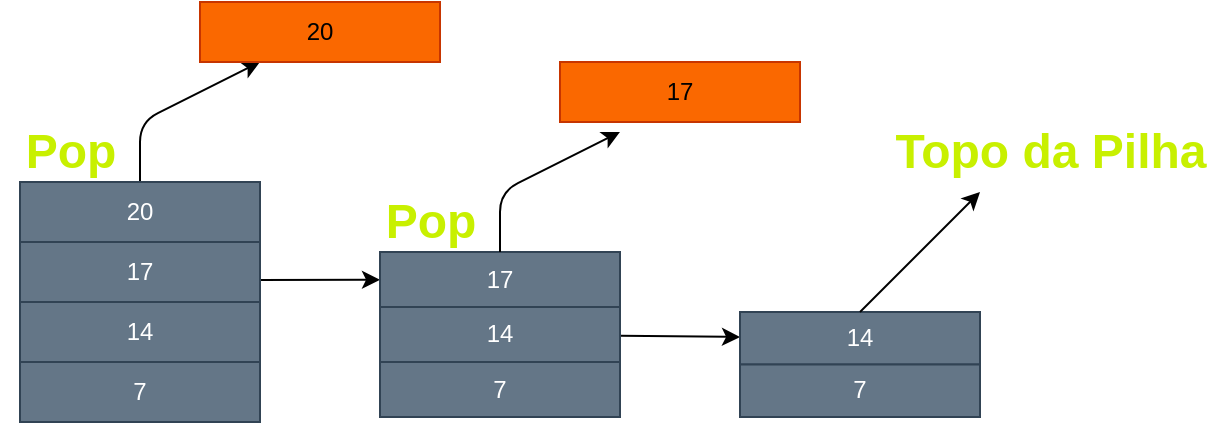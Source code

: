 <mxfile>
    <diagram id="Dgjctag4YkHW1n3sIz1D" name="Page-1">
        <mxGraphModel dx="1917" dy="578" grid="1" gridSize="10" guides="1" tooltips="1" connect="1" arrows="1" fold="1" page="1" pageScale="1" pageWidth="827" pageHeight="1169" math="0" shadow="0">
            <root>
                <mxCell id="0"/>
                <mxCell id="1" parent="0"/>
                <mxCell id="7" value="" style="edgeStyle=none;html=1;" parent="1" source="2" target="6" edge="1">
                    <mxGeometry relative="1" as="geometry">
                        <Array as="points">
                            <mxPoint x="210" y="230"/>
                        </Array>
                    </mxGeometry>
                </mxCell>
                <mxCell id="2" value="20" style="rounded=0;whiteSpace=wrap;html=1;fillColor=#647687;fontColor=#ffffff;strokeColor=#314354;" parent="1" vertex="1">
                    <mxGeometry x="150" y="260" width="120" height="30" as="geometry"/>
                </mxCell>
                <mxCell id="10" value="" style="edgeStyle=none;html=1;fontColor=#C8F000;" parent="1" target="9" edge="1">
                    <mxGeometry relative="1" as="geometry">
                        <mxPoint x="270" y="309" as="sourcePoint"/>
                    </mxGeometry>
                </mxCell>
                <mxCell id="3" value="17" style="rounded=0;whiteSpace=wrap;html=1;fillColor=#647687;fontColor=#ffffff;strokeColor=#314354;" parent="1" vertex="1">
                    <mxGeometry x="150" y="290" width="120" height="30" as="geometry"/>
                </mxCell>
                <mxCell id="4" value="14" style="rounded=0;whiteSpace=wrap;html=1;fillColor=#647687;fontColor=#ffffff;strokeColor=#314354;" parent="1" vertex="1">
                    <mxGeometry x="150" y="320" width="120" height="30" as="geometry"/>
                </mxCell>
                <mxCell id="5" value="7" style="rounded=0;whiteSpace=wrap;html=1;fillColor=#647687;fontColor=#ffffff;strokeColor=#314354;" parent="1" vertex="1">
                    <mxGeometry x="150" y="350" width="120" height="30" as="geometry"/>
                </mxCell>
                <mxCell id="6" value="20" style="whiteSpace=wrap;html=1;rounded=0;fillColor=#fa6800;fontColor=#000000;strokeColor=#C73500;" parent="1" vertex="1">
                    <mxGeometry x="240" y="170" width="120" height="30" as="geometry"/>
                </mxCell>
                <mxCell id="8" value="Pop" style="text;html=1;fontSize=24;fontStyle=1;verticalAlign=middle;align=center;fontColor=#C8F000;" parent="1" vertex="1">
                    <mxGeometry x="140" y="230" width="70" height="30" as="geometry"/>
                </mxCell>
                <mxCell id="9" value="&lt;span&gt;17&lt;/span&gt;" style="whiteSpace=wrap;html=1;fillColor=#647687;strokeColor=#314354;fontColor=#ffffff;rounded=0;" parent="1" vertex="1">
                    <mxGeometry x="330" y="295" width="120" height="27.5" as="geometry"/>
                </mxCell>
                <mxCell id="19" value="" style="edgeStyle=none;html=1;fontColor=#C8F000;" parent="1" source="11" target="18" edge="1">
                    <mxGeometry relative="1" as="geometry"/>
                </mxCell>
                <mxCell id="11" value="14" style="whiteSpace=wrap;html=1;fillColor=#647687;strokeColor=#314354;fontColor=#ffffff;rounded=0;" parent="1" vertex="1">
                    <mxGeometry x="330" y="322.5" width="120" height="27.5" as="geometry"/>
                </mxCell>
                <mxCell id="12" value="7" style="whiteSpace=wrap;html=1;fillColor=#647687;strokeColor=#314354;fontColor=#ffffff;rounded=0;" parent="1" vertex="1">
                    <mxGeometry x="330" y="350" width="120" height="27.5" as="geometry"/>
                </mxCell>
                <mxCell id="15" value="" style="edgeStyle=none;html=1;" parent="1" edge="1">
                    <mxGeometry relative="1" as="geometry">
                        <mxPoint x="390.0" y="295" as="sourcePoint"/>
                        <mxPoint x="450" y="235" as="targetPoint"/>
                        <Array as="points">
                            <mxPoint x="390" y="265"/>
                        </Array>
                    </mxGeometry>
                </mxCell>
                <mxCell id="16" value="Pop" style="text;html=1;fontSize=24;fontStyle=1;verticalAlign=middle;align=center;fontColor=#C8F000;" parent="1" vertex="1">
                    <mxGeometry x="320" y="265" width="70" height="30" as="geometry"/>
                </mxCell>
                <mxCell id="17" value="17" style="whiteSpace=wrap;html=1;rounded=0;fillColor=#fa6800;fontColor=#000000;strokeColor=#C73500;" parent="1" vertex="1">
                    <mxGeometry x="420" y="200" width="120" height="30" as="geometry"/>
                </mxCell>
                <mxCell id="18" value="&lt;span&gt;14&lt;/span&gt;" style="whiteSpace=wrap;html=1;fillColor=#647687;strokeColor=#314354;fontColor=#ffffff;rounded=0;" parent="1" vertex="1">
                    <mxGeometry x="510" y="325" width="120" height="26.25" as="geometry"/>
                </mxCell>
                <mxCell id="20" value="7" style="whiteSpace=wrap;html=1;fillColor=#647687;strokeColor=#314354;fontColor=#ffffff;rounded=0;" parent="1" vertex="1">
                    <mxGeometry x="510" y="351.25" width="120" height="26.25" as="geometry"/>
                </mxCell>
                <mxCell id="22" value="" style="edgeStyle=none;html=1;" parent="1" edge="1">
                    <mxGeometry relative="1" as="geometry">
                        <mxPoint x="570.0" y="325" as="sourcePoint"/>
                        <mxPoint x="630" y="265" as="targetPoint"/>
                        <Array as="points"/>
                    </mxGeometry>
                </mxCell>
                <mxCell id="23" value="Topo da Pilha" style="text;html=1;fontSize=24;fontStyle=1;verticalAlign=middle;align=center;fontColor=#C8F000;" parent="1" vertex="1">
                    <mxGeometry x="630" y="230" width="70" height="30" as="geometry"/>
                </mxCell>
            </root>
        </mxGraphModel>
    </diagram>
</mxfile>
